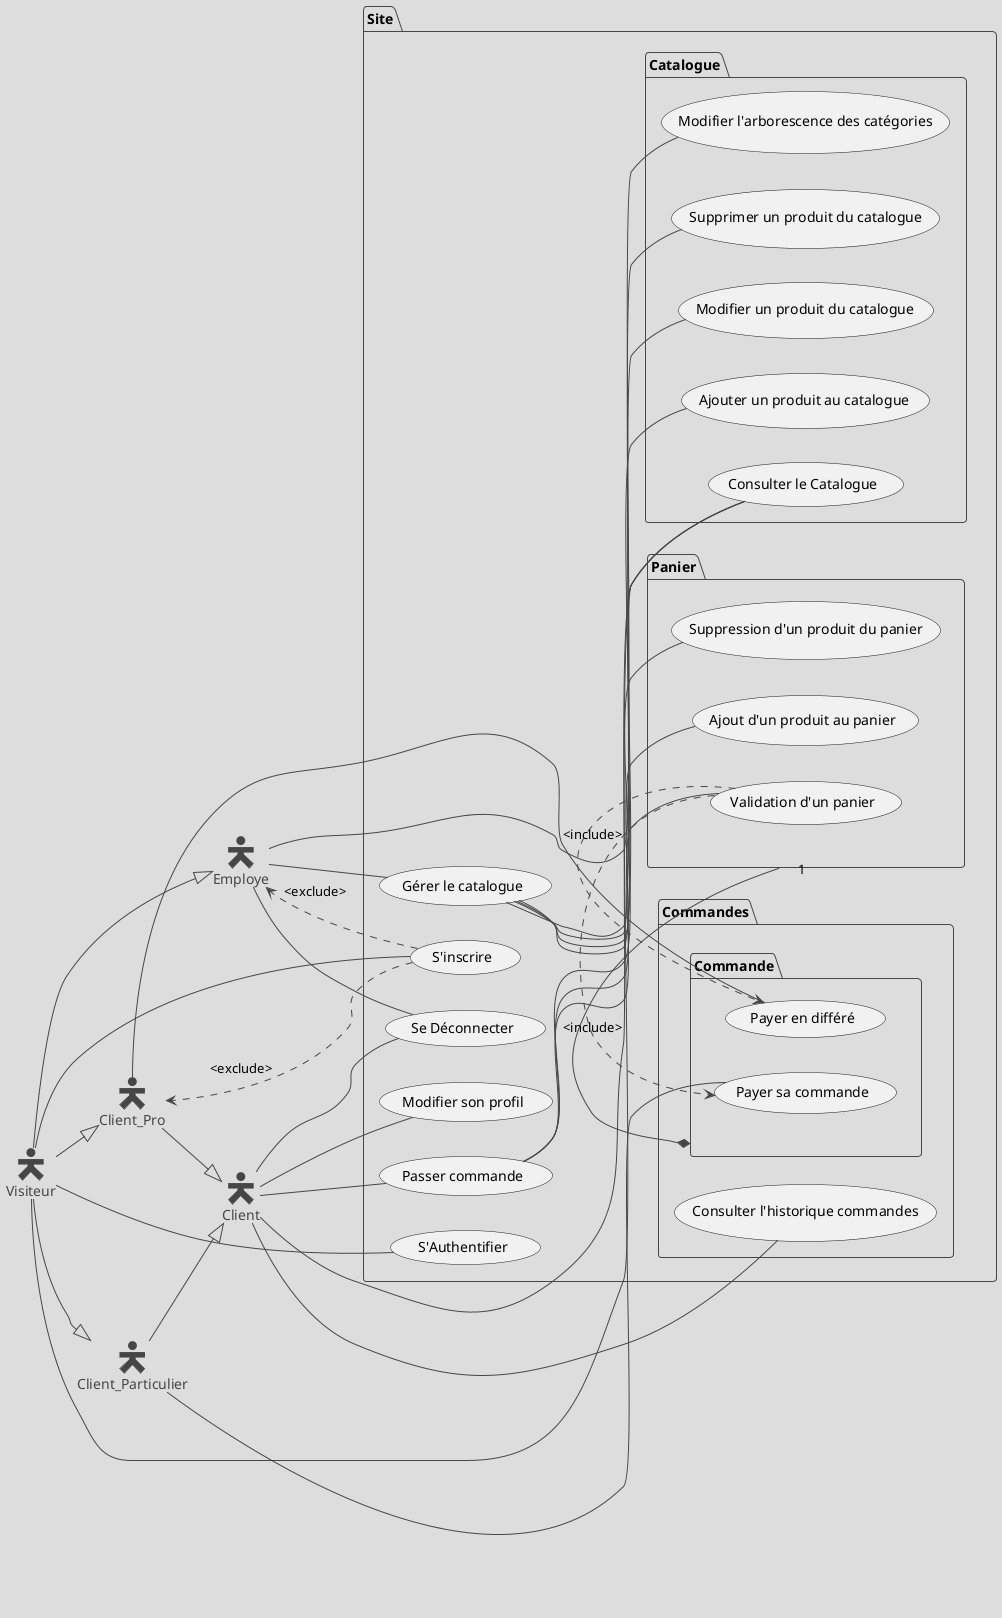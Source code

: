 @startuml VG catalogue
!theme toy
skinparam actorStyle hollow
skinparam ranksep 20
left to right direction

actor Visiteur as v
actor Employe as e
actor Client as c
actor Client_Particulier as part
actor Client_Pro as pro

package Site {

  package Catalogue {
    usecase "Consulter le Catalogue" as UC1
    usecase "Ajouter un produit au catalogue" as UC2
    usecase "Modifier un produit du catalogue" as UC3
    usecase "Supprimer un produit du catalogue" as UC4
    usecase "Modifier l'arborescence des catégories" as UC5
  }

  usecase "S'inscrire" as UC6
  usecase "S'Authentifier" as UC7
  usecase "Se Déconnecter" as UC8
  usecase "Modifier son profil" as UC15
  usecase "Gérer le catalogue" as UC16
  usecase "Passer commande" as UC17

  package Panier {
    usecase "Ajout d'un produit au panier" as UC9
    usecase "Suppression d'un produit du panier" as UC10
    usecase "Validation d'un panier" as UC11
  }

  package Commandes {

    usecase "Consulter l'historique commandes" as UC13

    package Commande {

      usecase "Payer sa commande" as UC12
      usecase "Payer en différé" as UC14
    }
  }

}

Commande *-- "1" Panier

v -- UC1
v -- UC6
v -- UC7


UC17 -- UC9
UC17 -- UC10
UC17 -- UC11
c -- UC1
c -- UC8
c -- UC13
c -- UC15
'-----------------
c -- UC17


UC16 -- UC1
UC16 -- UC2
UC16 -- UC3
UC16 -- UC4
e -- UC5
e -- UC8
'-----------------
e -- UC16

part -- UC12
pro -- UC14

UC11 .> UC12 : <include>
UC11 .> UC14 : <include>
UC6 .> pro : <exclude>
UC6 .> e : <exclude>

v --|> e
v --|> part
v --|> pro
part --|> c
pro --|> c

@enduml


